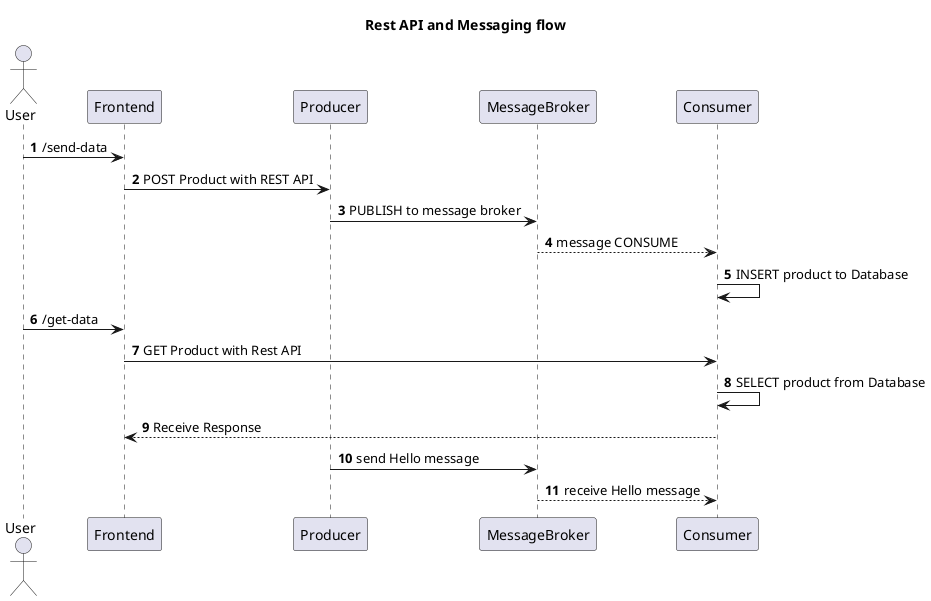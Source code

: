 @startuml
title Rest API and Messaging flow
autonumber
actor User

User -> Frontend: /send-data
Frontend -> Producer: POST Product with REST API
Producer -> MessageBroker: PUBLISH to message broker
MessageBroker --> Consumer: message CONSUME
Consumer -> Consumer: INSERT product to Database

User -> Frontend: /get-data
Frontend -> Consumer: GET Product with Rest API
Consumer -> Consumer: SELECT product from Database
Consumer --> Frontend: Receive Response

Producer -> MessageBroker: send Hello message
MessageBroker --> Consumer: receive Hello message

@enduml